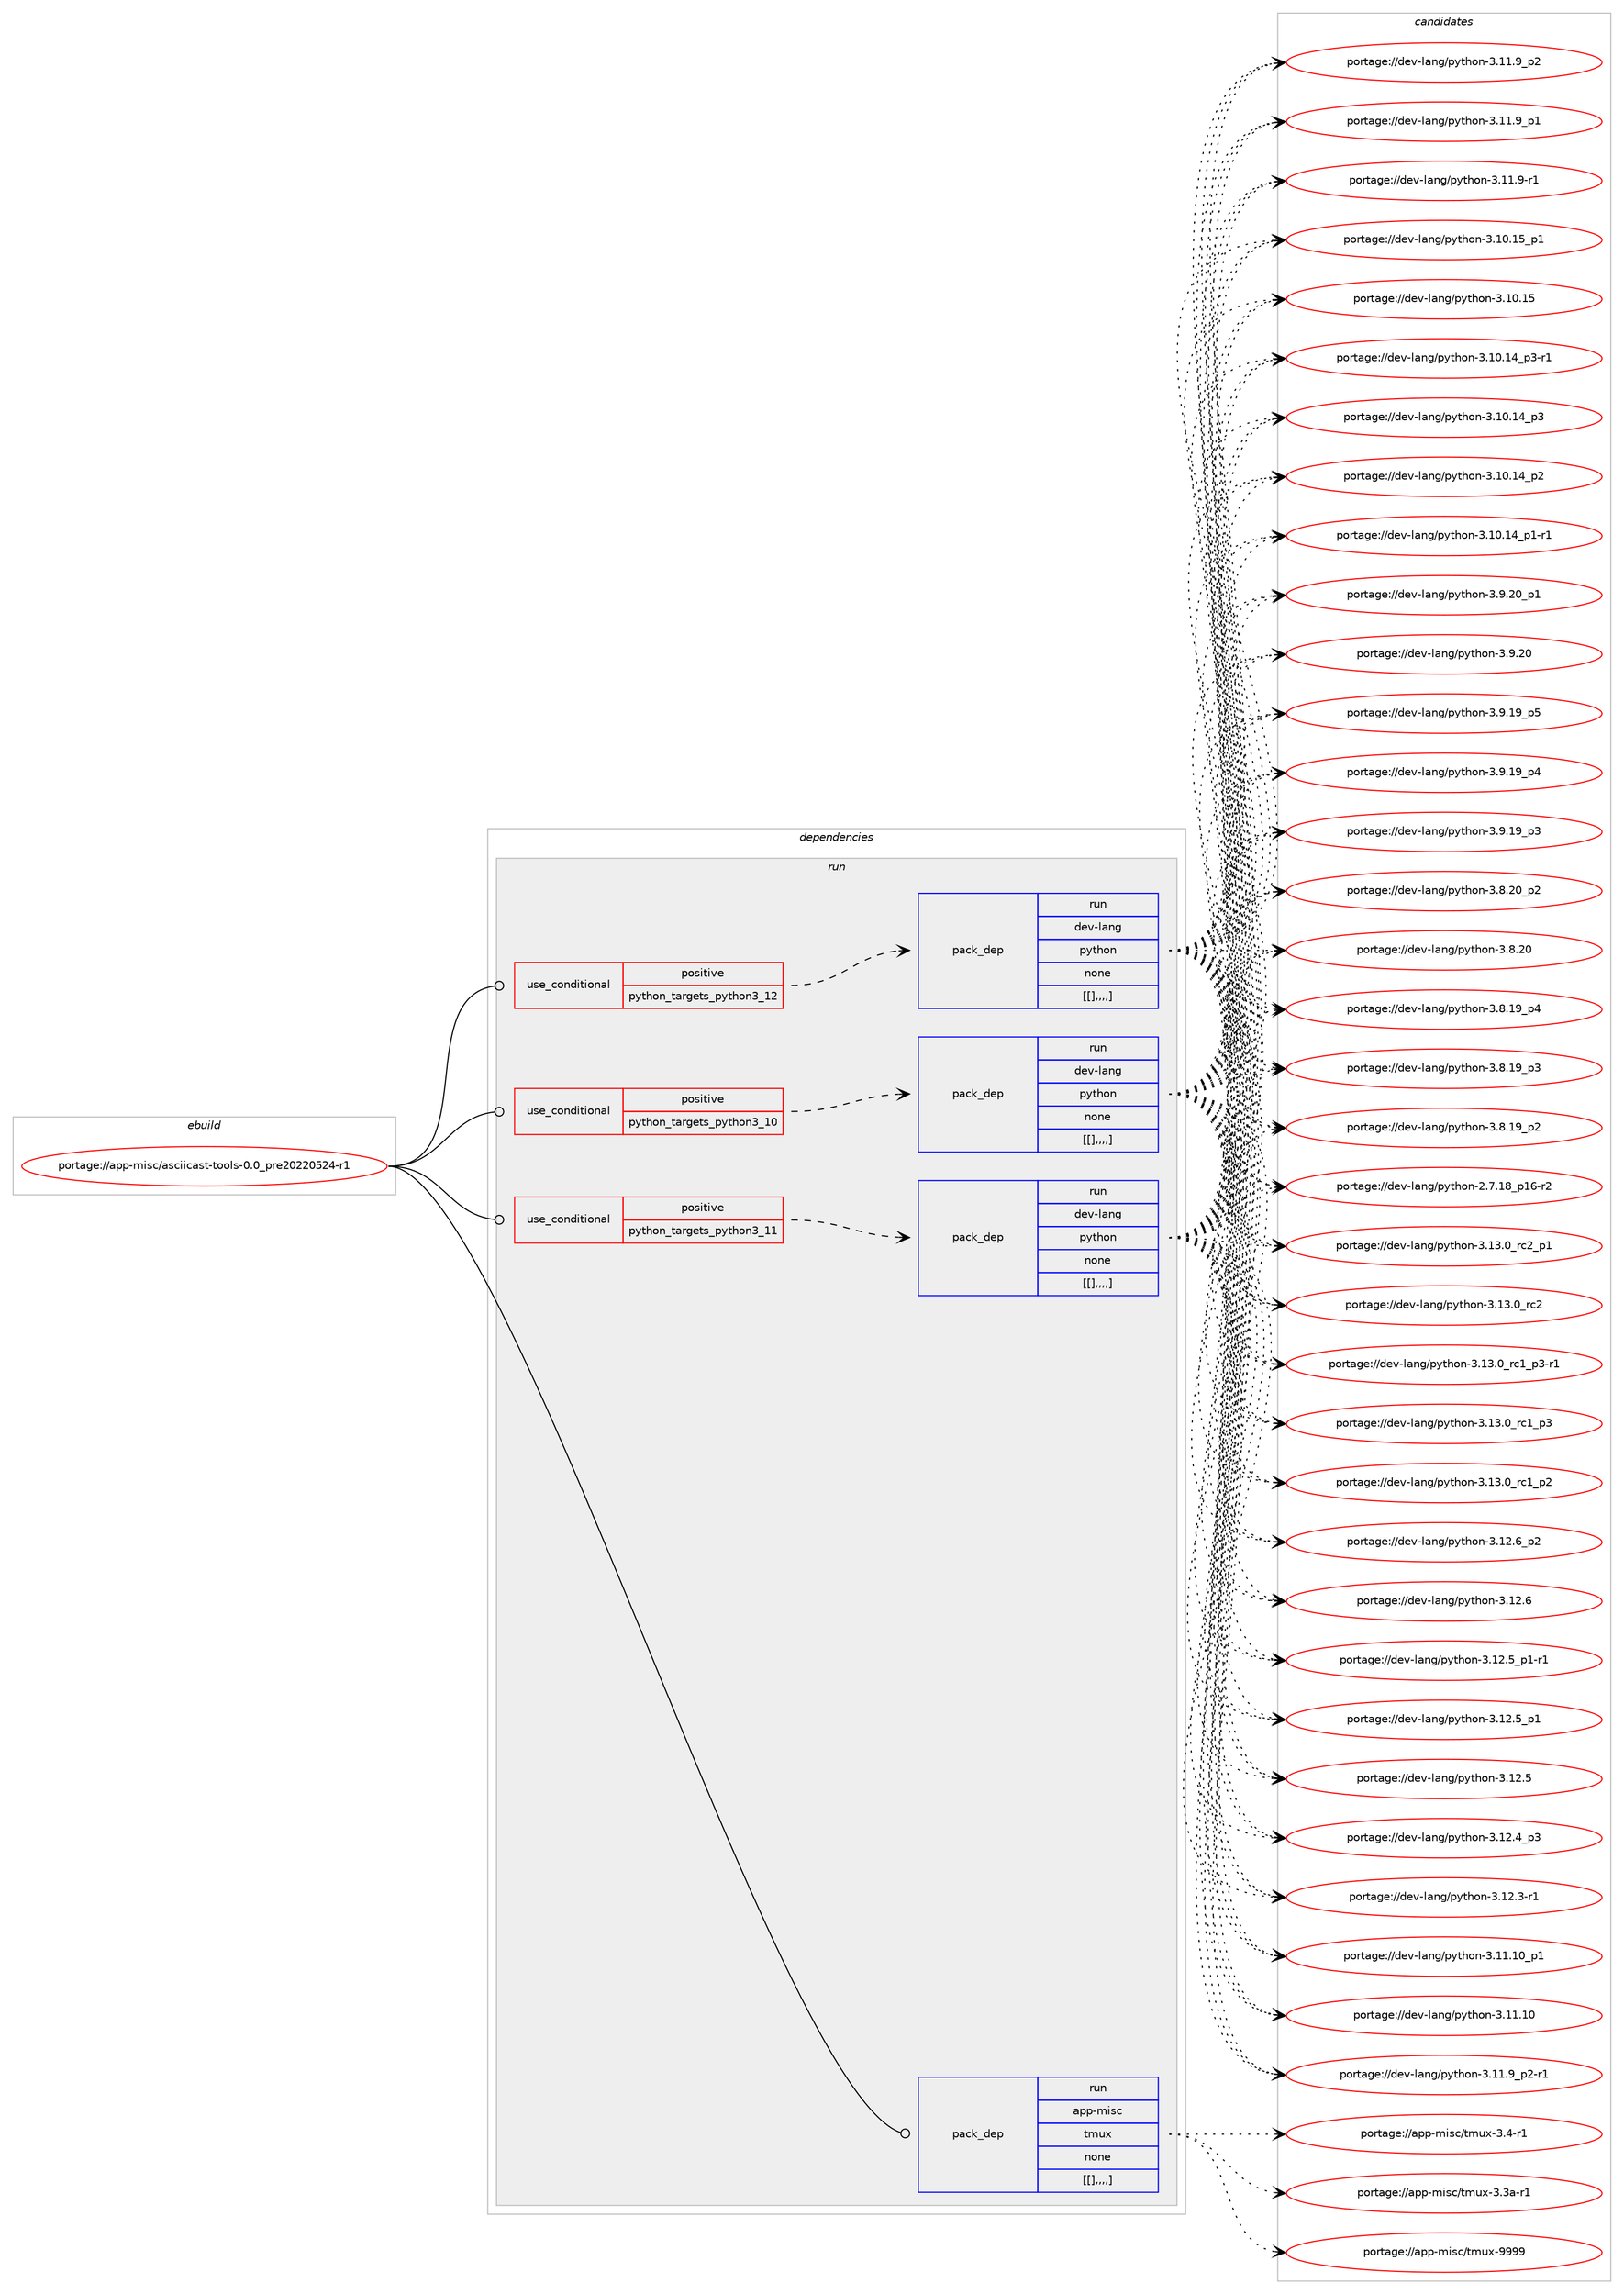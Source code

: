 digraph prolog {

# *************
# Graph options
# *************

newrank=true;
concentrate=true;
compound=true;
graph [rankdir=LR,fontname=Helvetica,fontsize=10,ranksep=1.5];#, ranksep=2.5, nodesep=0.2];
edge  [arrowhead=vee];
node  [fontname=Helvetica,fontsize=10];

# **********
# The ebuild
# **********

subgraph cluster_leftcol {
color=gray;
label=<<i>ebuild</i>>;
id [label="portage://app-misc/asciicast-tools-0.0_pre20220524-r1", color=red, width=4, href="../app-misc/asciicast-tools-0.0_pre20220524-r1.svg"];
}

# ****************
# The dependencies
# ****************

subgraph cluster_midcol {
color=gray;
label=<<i>dependencies</i>>;
subgraph cluster_compile {
fillcolor="#eeeeee";
style=filled;
label=<<i>compile</i>>;
}
subgraph cluster_compileandrun {
fillcolor="#eeeeee";
style=filled;
label=<<i>compile and run</i>>;
}
subgraph cluster_run {
fillcolor="#eeeeee";
style=filled;
label=<<i>run</i>>;
subgraph cond11918 {
dependency40488 [label=<<TABLE BORDER="0" CELLBORDER="1" CELLSPACING="0" CELLPADDING="4"><TR><TD ROWSPAN="3" CELLPADDING="10">use_conditional</TD></TR><TR><TD>positive</TD></TR><TR><TD>python_targets_python3_10</TD></TR></TABLE>>, shape=none, color=red];
subgraph pack28182 {
dependency40489 [label=<<TABLE BORDER="0" CELLBORDER="1" CELLSPACING="0" CELLPADDING="4" WIDTH="220"><TR><TD ROWSPAN="6" CELLPADDING="30">pack_dep</TD></TR><TR><TD WIDTH="110">run</TD></TR><TR><TD>dev-lang</TD></TR><TR><TD>python</TD></TR><TR><TD>none</TD></TR><TR><TD>[[],,,,]</TD></TR></TABLE>>, shape=none, color=blue];
}
dependency40488:e -> dependency40489:w [weight=20,style="dashed",arrowhead="vee"];
}
id:e -> dependency40488:w [weight=20,style="solid",arrowhead="odot"];
subgraph cond11919 {
dependency40490 [label=<<TABLE BORDER="0" CELLBORDER="1" CELLSPACING="0" CELLPADDING="4"><TR><TD ROWSPAN="3" CELLPADDING="10">use_conditional</TD></TR><TR><TD>positive</TD></TR><TR><TD>python_targets_python3_11</TD></TR></TABLE>>, shape=none, color=red];
subgraph pack28183 {
dependency40491 [label=<<TABLE BORDER="0" CELLBORDER="1" CELLSPACING="0" CELLPADDING="4" WIDTH="220"><TR><TD ROWSPAN="6" CELLPADDING="30">pack_dep</TD></TR><TR><TD WIDTH="110">run</TD></TR><TR><TD>dev-lang</TD></TR><TR><TD>python</TD></TR><TR><TD>none</TD></TR><TR><TD>[[],,,,]</TD></TR></TABLE>>, shape=none, color=blue];
}
dependency40490:e -> dependency40491:w [weight=20,style="dashed",arrowhead="vee"];
}
id:e -> dependency40490:w [weight=20,style="solid",arrowhead="odot"];
subgraph cond11920 {
dependency40492 [label=<<TABLE BORDER="0" CELLBORDER="1" CELLSPACING="0" CELLPADDING="4"><TR><TD ROWSPAN="3" CELLPADDING="10">use_conditional</TD></TR><TR><TD>positive</TD></TR><TR><TD>python_targets_python3_12</TD></TR></TABLE>>, shape=none, color=red];
subgraph pack28184 {
dependency40493 [label=<<TABLE BORDER="0" CELLBORDER="1" CELLSPACING="0" CELLPADDING="4" WIDTH="220"><TR><TD ROWSPAN="6" CELLPADDING="30">pack_dep</TD></TR><TR><TD WIDTH="110">run</TD></TR><TR><TD>dev-lang</TD></TR><TR><TD>python</TD></TR><TR><TD>none</TD></TR><TR><TD>[[],,,,]</TD></TR></TABLE>>, shape=none, color=blue];
}
dependency40492:e -> dependency40493:w [weight=20,style="dashed",arrowhead="vee"];
}
id:e -> dependency40492:w [weight=20,style="solid",arrowhead="odot"];
subgraph pack28185 {
dependency40494 [label=<<TABLE BORDER="0" CELLBORDER="1" CELLSPACING="0" CELLPADDING="4" WIDTH="220"><TR><TD ROWSPAN="6" CELLPADDING="30">pack_dep</TD></TR><TR><TD WIDTH="110">run</TD></TR><TR><TD>app-misc</TD></TR><TR><TD>tmux</TD></TR><TR><TD>none</TD></TR><TR><TD>[[],,,,]</TD></TR></TABLE>>, shape=none, color=blue];
}
id:e -> dependency40494:w [weight=20,style="solid",arrowhead="odot"];
}
}

# **************
# The candidates
# **************

subgraph cluster_choices {
rank=same;
color=gray;
label=<<i>candidates</i>>;

subgraph choice28182 {
color=black;
nodesep=1;
choice100101118451089711010347112121116104111110455146495146489511499509511249 [label="portage://dev-lang/python-3.13.0_rc2_p1", color=red, width=4,href="../dev-lang/python-3.13.0_rc2_p1.svg"];
choice10010111845108971101034711212111610411111045514649514648951149950 [label="portage://dev-lang/python-3.13.0_rc2", color=red, width=4,href="../dev-lang/python-3.13.0_rc2.svg"];
choice1001011184510897110103471121211161041111104551464951464895114994995112514511449 [label="portage://dev-lang/python-3.13.0_rc1_p3-r1", color=red, width=4,href="../dev-lang/python-3.13.0_rc1_p3-r1.svg"];
choice100101118451089711010347112121116104111110455146495146489511499499511251 [label="portage://dev-lang/python-3.13.0_rc1_p3", color=red, width=4,href="../dev-lang/python-3.13.0_rc1_p3.svg"];
choice100101118451089711010347112121116104111110455146495146489511499499511250 [label="portage://dev-lang/python-3.13.0_rc1_p2", color=red, width=4,href="../dev-lang/python-3.13.0_rc1_p2.svg"];
choice100101118451089711010347112121116104111110455146495046549511250 [label="portage://dev-lang/python-3.12.6_p2", color=red, width=4,href="../dev-lang/python-3.12.6_p2.svg"];
choice10010111845108971101034711212111610411111045514649504654 [label="portage://dev-lang/python-3.12.6", color=red, width=4,href="../dev-lang/python-3.12.6.svg"];
choice1001011184510897110103471121211161041111104551464950465395112494511449 [label="portage://dev-lang/python-3.12.5_p1-r1", color=red, width=4,href="../dev-lang/python-3.12.5_p1-r1.svg"];
choice100101118451089711010347112121116104111110455146495046539511249 [label="portage://dev-lang/python-3.12.5_p1", color=red, width=4,href="../dev-lang/python-3.12.5_p1.svg"];
choice10010111845108971101034711212111610411111045514649504653 [label="portage://dev-lang/python-3.12.5", color=red, width=4,href="../dev-lang/python-3.12.5.svg"];
choice100101118451089711010347112121116104111110455146495046529511251 [label="portage://dev-lang/python-3.12.4_p3", color=red, width=4,href="../dev-lang/python-3.12.4_p3.svg"];
choice100101118451089711010347112121116104111110455146495046514511449 [label="portage://dev-lang/python-3.12.3-r1", color=red, width=4,href="../dev-lang/python-3.12.3-r1.svg"];
choice10010111845108971101034711212111610411111045514649494649489511249 [label="portage://dev-lang/python-3.11.10_p1", color=red, width=4,href="../dev-lang/python-3.11.10_p1.svg"];
choice1001011184510897110103471121211161041111104551464949464948 [label="portage://dev-lang/python-3.11.10", color=red, width=4,href="../dev-lang/python-3.11.10.svg"];
choice1001011184510897110103471121211161041111104551464949465795112504511449 [label="portage://dev-lang/python-3.11.9_p2-r1", color=red, width=4,href="../dev-lang/python-3.11.9_p2-r1.svg"];
choice100101118451089711010347112121116104111110455146494946579511250 [label="portage://dev-lang/python-3.11.9_p2", color=red, width=4,href="../dev-lang/python-3.11.9_p2.svg"];
choice100101118451089711010347112121116104111110455146494946579511249 [label="portage://dev-lang/python-3.11.9_p1", color=red, width=4,href="../dev-lang/python-3.11.9_p1.svg"];
choice100101118451089711010347112121116104111110455146494946574511449 [label="portage://dev-lang/python-3.11.9-r1", color=red, width=4,href="../dev-lang/python-3.11.9-r1.svg"];
choice10010111845108971101034711212111610411111045514649484649539511249 [label="portage://dev-lang/python-3.10.15_p1", color=red, width=4,href="../dev-lang/python-3.10.15_p1.svg"];
choice1001011184510897110103471121211161041111104551464948464953 [label="portage://dev-lang/python-3.10.15", color=red, width=4,href="../dev-lang/python-3.10.15.svg"];
choice100101118451089711010347112121116104111110455146494846495295112514511449 [label="portage://dev-lang/python-3.10.14_p3-r1", color=red, width=4,href="../dev-lang/python-3.10.14_p3-r1.svg"];
choice10010111845108971101034711212111610411111045514649484649529511251 [label="portage://dev-lang/python-3.10.14_p3", color=red, width=4,href="../dev-lang/python-3.10.14_p3.svg"];
choice10010111845108971101034711212111610411111045514649484649529511250 [label="portage://dev-lang/python-3.10.14_p2", color=red, width=4,href="../dev-lang/python-3.10.14_p2.svg"];
choice100101118451089711010347112121116104111110455146494846495295112494511449 [label="portage://dev-lang/python-3.10.14_p1-r1", color=red, width=4,href="../dev-lang/python-3.10.14_p1-r1.svg"];
choice100101118451089711010347112121116104111110455146574650489511249 [label="portage://dev-lang/python-3.9.20_p1", color=red, width=4,href="../dev-lang/python-3.9.20_p1.svg"];
choice10010111845108971101034711212111610411111045514657465048 [label="portage://dev-lang/python-3.9.20", color=red, width=4,href="../dev-lang/python-3.9.20.svg"];
choice100101118451089711010347112121116104111110455146574649579511253 [label="portage://dev-lang/python-3.9.19_p5", color=red, width=4,href="../dev-lang/python-3.9.19_p5.svg"];
choice100101118451089711010347112121116104111110455146574649579511252 [label="portage://dev-lang/python-3.9.19_p4", color=red, width=4,href="../dev-lang/python-3.9.19_p4.svg"];
choice100101118451089711010347112121116104111110455146574649579511251 [label="portage://dev-lang/python-3.9.19_p3", color=red, width=4,href="../dev-lang/python-3.9.19_p3.svg"];
choice100101118451089711010347112121116104111110455146564650489511250 [label="portage://dev-lang/python-3.8.20_p2", color=red, width=4,href="../dev-lang/python-3.8.20_p2.svg"];
choice10010111845108971101034711212111610411111045514656465048 [label="portage://dev-lang/python-3.8.20", color=red, width=4,href="../dev-lang/python-3.8.20.svg"];
choice100101118451089711010347112121116104111110455146564649579511252 [label="portage://dev-lang/python-3.8.19_p4", color=red, width=4,href="../dev-lang/python-3.8.19_p4.svg"];
choice100101118451089711010347112121116104111110455146564649579511251 [label="portage://dev-lang/python-3.8.19_p3", color=red, width=4,href="../dev-lang/python-3.8.19_p3.svg"];
choice100101118451089711010347112121116104111110455146564649579511250 [label="portage://dev-lang/python-3.8.19_p2", color=red, width=4,href="../dev-lang/python-3.8.19_p2.svg"];
choice100101118451089711010347112121116104111110455046554649569511249544511450 [label="portage://dev-lang/python-2.7.18_p16-r2", color=red, width=4,href="../dev-lang/python-2.7.18_p16-r2.svg"];
dependency40489:e -> choice100101118451089711010347112121116104111110455146495146489511499509511249:w [style=dotted,weight="100"];
dependency40489:e -> choice10010111845108971101034711212111610411111045514649514648951149950:w [style=dotted,weight="100"];
dependency40489:e -> choice1001011184510897110103471121211161041111104551464951464895114994995112514511449:w [style=dotted,weight="100"];
dependency40489:e -> choice100101118451089711010347112121116104111110455146495146489511499499511251:w [style=dotted,weight="100"];
dependency40489:e -> choice100101118451089711010347112121116104111110455146495146489511499499511250:w [style=dotted,weight="100"];
dependency40489:e -> choice100101118451089711010347112121116104111110455146495046549511250:w [style=dotted,weight="100"];
dependency40489:e -> choice10010111845108971101034711212111610411111045514649504654:w [style=dotted,weight="100"];
dependency40489:e -> choice1001011184510897110103471121211161041111104551464950465395112494511449:w [style=dotted,weight="100"];
dependency40489:e -> choice100101118451089711010347112121116104111110455146495046539511249:w [style=dotted,weight="100"];
dependency40489:e -> choice10010111845108971101034711212111610411111045514649504653:w [style=dotted,weight="100"];
dependency40489:e -> choice100101118451089711010347112121116104111110455146495046529511251:w [style=dotted,weight="100"];
dependency40489:e -> choice100101118451089711010347112121116104111110455146495046514511449:w [style=dotted,weight="100"];
dependency40489:e -> choice10010111845108971101034711212111610411111045514649494649489511249:w [style=dotted,weight="100"];
dependency40489:e -> choice1001011184510897110103471121211161041111104551464949464948:w [style=dotted,weight="100"];
dependency40489:e -> choice1001011184510897110103471121211161041111104551464949465795112504511449:w [style=dotted,weight="100"];
dependency40489:e -> choice100101118451089711010347112121116104111110455146494946579511250:w [style=dotted,weight="100"];
dependency40489:e -> choice100101118451089711010347112121116104111110455146494946579511249:w [style=dotted,weight="100"];
dependency40489:e -> choice100101118451089711010347112121116104111110455146494946574511449:w [style=dotted,weight="100"];
dependency40489:e -> choice10010111845108971101034711212111610411111045514649484649539511249:w [style=dotted,weight="100"];
dependency40489:e -> choice1001011184510897110103471121211161041111104551464948464953:w [style=dotted,weight="100"];
dependency40489:e -> choice100101118451089711010347112121116104111110455146494846495295112514511449:w [style=dotted,weight="100"];
dependency40489:e -> choice10010111845108971101034711212111610411111045514649484649529511251:w [style=dotted,weight="100"];
dependency40489:e -> choice10010111845108971101034711212111610411111045514649484649529511250:w [style=dotted,weight="100"];
dependency40489:e -> choice100101118451089711010347112121116104111110455146494846495295112494511449:w [style=dotted,weight="100"];
dependency40489:e -> choice100101118451089711010347112121116104111110455146574650489511249:w [style=dotted,weight="100"];
dependency40489:e -> choice10010111845108971101034711212111610411111045514657465048:w [style=dotted,weight="100"];
dependency40489:e -> choice100101118451089711010347112121116104111110455146574649579511253:w [style=dotted,weight="100"];
dependency40489:e -> choice100101118451089711010347112121116104111110455146574649579511252:w [style=dotted,weight="100"];
dependency40489:e -> choice100101118451089711010347112121116104111110455146574649579511251:w [style=dotted,weight="100"];
dependency40489:e -> choice100101118451089711010347112121116104111110455146564650489511250:w [style=dotted,weight="100"];
dependency40489:e -> choice10010111845108971101034711212111610411111045514656465048:w [style=dotted,weight="100"];
dependency40489:e -> choice100101118451089711010347112121116104111110455146564649579511252:w [style=dotted,weight="100"];
dependency40489:e -> choice100101118451089711010347112121116104111110455146564649579511251:w [style=dotted,weight="100"];
dependency40489:e -> choice100101118451089711010347112121116104111110455146564649579511250:w [style=dotted,weight="100"];
dependency40489:e -> choice100101118451089711010347112121116104111110455046554649569511249544511450:w [style=dotted,weight="100"];
}
subgraph choice28183 {
color=black;
nodesep=1;
choice100101118451089711010347112121116104111110455146495146489511499509511249 [label="portage://dev-lang/python-3.13.0_rc2_p1", color=red, width=4,href="../dev-lang/python-3.13.0_rc2_p1.svg"];
choice10010111845108971101034711212111610411111045514649514648951149950 [label="portage://dev-lang/python-3.13.0_rc2", color=red, width=4,href="../dev-lang/python-3.13.0_rc2.svg"];
choice1001011184510897110103471121211161041111104551464951464895114994995112514511449 [label="portage://dev-lang/python-3.13.0_rc1_p3-r1", color=red, width=4,href="../dev-lang/python-3.13.0_rc1_p3-r1.svg"];
choice100101118451089711010347112121116104111110455146495146489511499499511251 [label="portage://dev-lang/python-3.13.0_rc1_p3", color=red, width=4,href="../dev-lang/python-3.13.0_rc1_p3.svg"];
choice100101118451089711010347112121116104111110455146495146489511499499511250 [label="portage://dev-lang/python-3.13.0_rc1_p2", color=red, width=4,href="../dev-lang/python-3.13.0_rc1_p2.svg"];
choice100101118451089711010347112121116104111110455146495046549511250 [label="portage://dev-lang/python-3.12.6_p2", color=red, width=4,href="../dev-lang/python-3.12.6_p2.svg"];
choice10010111845108971101034711212111610411111045514649504654 [label="portage://dev-lang/python-3.12.6", color=red, width=4,href="../dev-lang/python-3.12.6.svg"];
choice1001011184510897110103471121211161041111104551464950465395112494511449 [label="portage://dev-lang/python-3.12.5_p1-r1", color=red, width=4,href="../dev-lang/python-3.12.5_p1-r1.svg"];
choice100101118451089711010347112121116104111110455146495046539511249 [label="portage://dev-lang/python-3.12.5_p1", color=red, width=4,href="../dev-lang/python-3.12.5_p1.svg"];
choice10010111845108971101034711212111610411111045514649504653 [label="portage://dev-lang/python-3.12.5", color=red, width=4,href="../dev-lang/python-3.12.5.svg"];
choice100101118451089711010347112121116104111110455146495046529511251 [label="portage://dev-lang/python-3.12.4_p3", color=red, width=4,href="../dev-lang/python-3.12.4_p3.svg"];
choice100101118451089711010347112121116104111110455146495046514511449 [label="portage://dev-lang/python-3.12.3-r1", color=red, width=4,href="../dev-lang/python-3.12.3-r1.svg"];
choice10010111845108971101034711212111610411111045514649494649489511249 [label="portage://dev-lang/python-3.11.10_p1", color=red, width=4,href="../dev-lang/python-3.11.10_p1.svg"];
choice1001011184510897110103471121211161041111104551464949464948 [label="portage://dev-lang/python-3.11.10", color=red, width=4,href="../dev-lang/python-3.11.10.svg"];
choice1001011184510897110103471121211161041111104551464949465795112504511449 [label="portage://dev-lang/python-3.11.9_p2-r1", color=red, width=4,href="../dev-lang/python-3.11.9_p2-r1.svg"];
choice100101118451089711010347112121116104111110455146494946579511250 [label="portage://dev-lang/python-3.11.9_p2", color=red, width=4,href="../dev-lang/python-3.11.9_p2.svg"];
choice100101118451089711010347112121116104111110455146494946579511249 [label="portage://dev-lang/python-3.11.9_p1", color=red, width=4,href="../dev-lang/python-3.11.9_p1.svg"];
choice100101118451089711010347112121116104111110455146494946574511449 [label="portage://dev-lang/python-3.11.9-r1", color=red, width=4,href="../dev-lang/python-3.11.9-r1.svg"];
choice10010111845108971101034711212111610411111045514649484649539511249 [label="portage://dev-lang/python-3.10.15_p1", color=red, width=4,href="../dev-lang/python-3.10.15_p1.svg"];
choice1001011184510897110103471121211161041111104551464948464953 [label="portage://dev-lang/python-3.10.15", color=red, width=4,href="../dev-lang/python-3.10.15.svg"];
choice100101118451089711010347112121116104111110455146494846495295112514511449 [label="portage://dev-lang/python-3.10.14_p3-r1", color=red, width=4,href="../dev-lang/python-3.10.14_p3-r1.svg"];
choice10010111845108971101034711212111610411111045514649484649529511251 [label="portage://dev-lang/python-3.10.14_p3", color=red, width=4,href="../dev-lang/python-3.10.14_p3.svg"];
choice10010111845108971101034711212111610411111045514649484649529511250 [label="portage://dev-lang/python-3.10.14_p2", color=red, width=4,href="../dev-lang/python-3.10.14_p2.svg"];
choice100101118451089711010347112121116104111110455146494846495295112494511449 [label="portage://dev-lang/python-3.10.14_p1-r1", color=red, width=4,href="../dev-lang/python-3.10.14_p1-r1.svg"];
choice100101118451089711010347112121116104111110455146574650489511249 [label="portage://dev-lang/python-3.9.20_p1", color=red, width=4,href="../dev-lang/python-3.9.20_p1.svg"];
choice10010111845108971101034711212111610411111045514657465048 [label="portage://dev-lang/python-3.9.20", color=red, width=4,href="../dev-lang/python-3.9.20.svg"];
choice100101118451089711010347112121116104111110455146574649579511253 [label="portage://dev-lang/python-3.9.19_p5", color=red, width=4,href="../dev-lang/python-3.9.19_p5.svg"];
choice100101118451089711010347112121116104111110455146574649579511252 [label="portage://dev-lang/python-3.9.19_p4", color=red, width=4,href="../dev-lang/python-3.9.19_p4.svg"];
choice100101118451089711010347112121116104111110455146574649579511251 [label="portage://dev-lang/python-3.9.19_p3", color=red, width=4,href="../dev-lang/python-3.9.19_p3.svg"];
choice100101118451089711010347112121116104111110455146564650489511250 [label="portage://dev-lang/python-3.8.20_p2", color=red, width=4,href="../dev-lang/python-3.8.20_p2.svg"];
choice10010111845108971101034711212111610411111045514656465048 [label="portage://dev-lang/python-3.8.20", color=red, width=4,href="../dev-lang/python-3.8.20.svg"];
choice100101118451089711010347112121116104111110455146564649579511252 [label="portage://dev-lang/python-3.8.19_p4", color=red, width=4,href="../dev-lang/python-3.8.19_p4.svg"];
choice100101118451089711010347112121116104111110455146564649579511251 [label="portage://dev-lang/python-3.8.19_p3", color=red, width=4,href="../dev-lang/python-3.8.19_p3.svg"];
choice100101118451089711010347112121116104111110455146564649579511250 [label="portage://dev-lang/python-3.8.19_p2", color=red, width=4,href="../dev-lang/python-3.8.19_p2.svg"];
choice100101118451089711010347112121116104111110455046554649569511249544511450 [label="portage://dev-lang/python-2.7.18_p16-r2", color=red, width=4,href="../dev-lang/python-2.7.18_p16-r2.svg"];
dependency40491:e -> choice100101118451089711010347112121116104111110455146495146489511499509511249:w [style=dotted,weight="100"];
dependency40491:e -> choice10010111845108971101034711212111610411111045514649514648951149950:w [style=dotted,weight="100"];
dependency40491:e -> choice1001011184510897110103471121211161041111104551464951464895114994995112514511449:w [style=dotted,weight="100"];
dependency40491:e -> choice100101118451089711010347112121116104111110455146495146489511499499511251:w [style=dotted,weight="100"];
dependency40491:e -> choice100101118451089711010347112121116104111110455146495146489511499499511250:w [style=dotted,weight="100"];
dependency40491:e -> choice100101118451089711010347112121116104111110455146495046549511250:w [style=dotted,weight="100"];
dependency40491:e -> choice10010111845108971101034711212111610411111045514649504654:w [style=dotted,weight="100"];
dependency40491:e -> choice1001011184510897110103471121211161041111104551464950465395112494511449:w [style=dotted,weight="100"];
dependency40491:e -> choice100101118451089711010347112121116104111110455146495046539511249:w [style=dotted,weight="100"];
dependency40491:e -> choice10010111845108971101034711212111610411111045514649504653:w [style=dotted,weight="100"];
dependency40491:e -> choice100101118451089711010347112121116104111110455146495046529511251:w [style=dotted,weight="100"];
dependency40491:e -> choice100101118451089711010347112121116104111110455146495046514511449:w [style=dotted,weight="100"];
dependency40491:e -> choice10010111845108971101034711212111610411111045514649494649489511249:w [style=dotted,weight="100"];
dependency40491:e -> choice1001011184510897110103471121211161041111104551464949464948:w [style=dotted,weight="100"];
dependency40491:e -> choice1001011184510897110103471121211161041111104551464949465795112504511449:w [style=dotted,weight="100"];
dependency40491:e -> choice100101118451089711010347112121116104111110455146494946579511250:w [style=dotted,weight="100"];
dependency40491:e -> choice100101118451089711010347112121116104111110455146494946579511249:w [style=dotted,weight="100"];
dependency40491:e -> choice100101118451089711010347112121116104111110455146494946574511449:w [style=dotted,weight="100"];
dependency40491:e -> choice10010111845108971101034711212111610411111045514649484649539511249:w [style=dotted,weight="100"];
dependency40491:e -> choice1001011184510897110103471121211161041111104551464948464953:w [style=dotted,weight="100"];
dependency40491:e -> choice100101118451089711010347112121116104111110455146494846495295112514511449:w [style=dotted,weight="100"];
dependency40491:e -> choice10010111845108971101034711212111610411111045514649484649529511251:w [style=dotted,weight="100"];
dependency40491:e -> choice10010111845108971101034711212111610411111045514649484649529511250:w [style=dotted,weight="100"];
dependency40491:e -> choice100101118451089711010347112121116104111110455146494846495295112494511449:w [style=dotted,weight="100"];
dependency40491:e -> choice100101118451089711010347112121116104111110455146574650489511249:w [style=dotted,weight="100"];
dependency40491:e -> choice10010111845108971101034711212111610411111045514657465048:w [style=dotted,weight="100"];
dependency40491:e -> choice100101118451089711010347112121116104111110455146574649579511253:w [style=dotted,weight="100"];
dependency40491:e -> choice100101118451089711010347112121116104111110455146574649579511252:w [style=dotted,weight="100"];
dependency40491:e -> choice100101118451089711010347112121116104111110455146574649579511251:w [style=dotted,weight="100"];
dependency40491:e -> choice100101118451089711010347112121116104111110455146564650489511250:w [style=dotted,weight="100"];
dependency40491:e -> choice10010111845108971101034711212111610411111045514656465048:w [style=dotted,weight="100"];
dependency40491:e -> choice100101118451089711010347112121116104111110455146564649579511252:w [style=dotted,weight="100"];
dependency40491:e -> choice100101118451089711010347112121116104111110455146564649579511251:w [style=dotted,weight="100"];
dependency40491:e -> choice100101118451089711010347112121116104111110455146564649579511250:w [style=dotted,weight="100"];
dependency40491:e -> choice100101118451089711010347112121116104111110455046554649569511249544511450:w [style=dotted,weight="100"];
}
subgraph choice28184 {
color=black;
nodesep=1;
choice100101118451089711010347112121116104111110455146495146489511499509511249 [label="portage://dev-lang/python-3.13.0_rc2_p1", color=red, width=4,href="../dev-lang/python-3.13.0_rc2_p1.svg"];
choice10010111845108971101034711212111610411111045514649514648951149950 [label="portage://dev-lang/python-3.13.0_rc2", color=red, width=4,href="../dev-lang/python-3.13.0_rc2.svg"];
choice1001011184510897110103471121211161041111104551464951464895114994995112514511449 [label="portage://dev-lang/python-3.13.0_rc1_p3-r1", color=red, width=4,href="../dev-lang/python-3.13.0_rc1_p3-r1.svg"];
choice100101118451089711010347112121116104111110455146495146489511499499511251 [label="portage://dev-lang/python-3.13.0_rc1_p3", color=red, width=4,href="../dev-lang/python-3.13.0_rc1_p3.svg"];
choice100101118451089711010347112121116104111110455146495146489511499499511250 [label="portage://dev-lang/python-3.13.0_rc1_p2", color=red, width=4,href="../dev-lang/python-3.13.0_rc1_p2.svg"];
choice100101118451089711010347112121116104111110455146495046549511250 [label="portage://dev-lang/python-3.12.6_p2", color=red, width=4,href="../dev-lang/python-3.12.6_p2.svg"];
choice10010111845108971101034711212111610411111045514649504654 [label="portage://dev-lang/python-3.12.6", color=red, width=4,href="../dev-lang/python-3.12.6.svg"];
choice1001011184510897110103471121211161041111104551464950465395112494511449 [label="portage://dev-lang/python-3.12.5_p1-r1", color=red, width=4,href="../dev-lang/python-3.12.5_p1-r1.svg"];
choice100101118451089711010347112121116104111110455146495046539511249 [label="portage://dev-lang/python-3.12.5_p1", color=red, width=4,href="../dev-lang/python-3.12.5_p1.svg"];
choice10010111845108971101034711212111610411111045514649504653 [label="portage://dev-lang/python-3.12.5", color=red, width=4,href="../dev-lang/python-3.12.5.svg"];
choice100101118451089711010347112121116104111110455146495046529511251 [label="portage://dev-lang/python-3.12.4_p3", color=red, width=4,href="../dev-lang/python-3.12.4_p3.svg"];
choice100101118451089711010347112121116104111110455146495046514511449 [label="portage://dev-lang/python-3.12.3-r1", color=red, width=4,href="../dev-lang/python-3.12.3-r1.svg"];
choice10010111845108971101034711212111610411111045514649494649489511249 [label="portage://dev-lang/python-3.11.10_p1", color=red, width=4,href="../dev-lang/python-3.11.10_p1.svg"];
choice1001011184510897110103471121211161041111104551464949464948 [label="portage://dev-lang/python-3.11.10", color=red, width=4,href="../dev-lang/python-3.11.10.svg"];
choice1001011184510897110103471121211161041111104551464949465795112504511449 [label="portage://dev-lang/python-3.11.9_p2-r1", color=red, width=4,href="../dev-lang/python-3.11.9_p2-r1.svg"];
choice100101118451089711010347112121116104111110455146494946579511250 [label="portage://dev-lang/python-3.11.9_p2", color=red, width=4,href="../dev-lang/python-3.11.9_p2.svg"];
choice100101118451089711010347112121116104111110455146494946579511249 [label="portage://dev-lang/python-3.11.9_p1", color=red, width=4,href="../dev-lang/python-3.11.9_p1.svg"];
choice100101118451089711010347112121116104111110455146494946574511449 [label="portage://dev-lang/python-3.11.9-r1", color=red, width=4,href="../dev-lang/python-3.11.9-r1.svg"];
choice10010111845108971101034711212111610411111045514649484649539511249 [label="portage://dev-lang/python-3.10.15_p1", color=red, width=4,href="../dev-lang/python-3.10.15_p1.svg"];
choice1001011184510897110103471121211161041111104551464948464953 [label="portage://dev-lang/python-3.10.15", color=red, width=4,href="../dev-lang/python-3.10.15.svg"];
choice100101118451089711010347112121116104111110455146494846495295112514511449 [label="portage://dev-lang/python-3.10.14_p3-r1", color=red, width=4,href="../dev-lang/python-3.10.14_p3-r1.svg"];
choice10010111845108971101034711212111610411111045514649484649529511251 [label="portage://dev-lang/python-3.10.14_p3", color=red, width=4,href="../dev-lang/python-3.10.14_p3.svg"];
choice10010111845108971101034711212111610411111045514649484649529511250 [label="portage://dev-lang/python-3.10.14_p2", color=red, width=4,href="../dev-lang/python-3.10.14_p2.svg"];
choice100101118451089711010347112121116104111110455146494846495295112494511449 [label="portage://dev-lang/python-3.10.14_p1-r1", color=red, width=4,href="../dev-lang/python-3.10.14_p1-r1.svg"];
choice100101118451089711010347112121116104111110455146574650489511249 [label="portage://dev-lang/python-3.9.20_p1", color=red, width=4,href="../dev-lang/python-3.9.20_p1.svg"];
choice10010111845108971101034711212111610411111045514657465048 [label="portage://dev-lang/python-3.9.20", color=red, width=4,href="../dev-lang/python-3.9.20.svg"];
choice100101118451089711010347112121116104111110455146574649579511253 [label="portage://dev-lang/python-3.9.19_p5", color=red, width=4,href="../dev-lang/python-3.9.19_p5.svg"];
choice100101118451089711010347112121116104111110455146574649579511252 [label="portage://dev-lang/python-3.9.19_p4", color=red, width=4,href="../dev-lang/python-3.9.19_p4.svg"];
choice100101118451089711010347112121116104111110455146574649579511251 [label="portage://dev-lang/python-3.9.19_p3", color=red, width=4,href="../dev-lang/python-3.9.19_p3.svg"];
choice100101118451089711010347112121116104111110455146564650489511250 [label="portage://dev-lang/python-3.8.20_p2", color=red, width=4,href="../dev-lang/python-3.8.20_p2.svg"];
choice10010111845108971101034711212111610411111045514656465048 [label="portage://dev-lang/python-3.8.20", color=red, width=4,href="../dev-lang/python-3.8.20.svg"];
choice100101118451089711010347112121116104111110455146564649579511252 [label="portage://dev-lang/python-3.8.19_p4", color=red, width=4,href="../dev-lang/python-3.8.19_p4.svg"];
choice100101118451089711010347112121116104111110455146564649579511251 [label="portage://dev-lang/python-3.8.19_p3", color=red, width=4,href="../dev-lang/python-3.8.19_p3.svg"];
choice100101118451089711010347112121116104111110455146564649579511250 [label="portage://dev-lang/python-3.8.19_p2", color=red, width=4,href="../dev-lang/python-3.8.19_p2.svg"];
choice100101118451089711010347112121116104111110455046554649569511249544511450 [label="portage://dev-lang/python-2.7.18_p16-r2", color=red, width=4,href="../dev-lang/python-2.7.18_p16-r2.svg"];
dependency40493:e -> choice100101118451089711010347112121116104111110455146495146489511499509511249:w [style=dotted,weight="100"];
dependency40493:e -> choice10010111845108971101034711212111610411111045514649514648951149950:w [style=dotted,weight="100"];
dependency40493:e -> choice1001011184510897110103471121211161041111104551464951464895114994995112514511449:w [style=dotted,weight="100"];
dependency40493:e -> choice100101118451089711010347112121116104111110455146495146489511499499511251:w [style=dotted,weight="100"];
dependency40493:e -> choice100101118451089711010347112121116104111110455146495146489511499499511250:w [style=dotted,weight="100"];
dependency40493:e -> choice100101118451089711010347112121116104111110455146495046549511250:w [style=dotted,weight="100"];
dependency40493:e -> choice10010111845108971101034711212111610411111045514649504654:w [style=dotted,weight="100"];
dependency40493:e -> choice1001011184510897110103471121211161041111104551464950465395112494511449:w [style=dotted,weight="100"];
dependency40493:e -> choice100101118451089711010347112121116104111110455146495046539511249:w [style=dotted,weight="100"];
dependency40493:e -> choice10010111845108971101034711212111610411111045514649504653:w [style=dotted,weight="100"];
dependency40493:e -> choice100101118451089711010347112121116104111110455146495046529511251:w [style=dotted,weight="100"];
dependency40493:e -> choice100101118451089711010347112121116104111110455146495046514511449:w [style=dotted,weight="100"];
dependency40493:e -> choice10010111845108971101034711212111610411111045514649494649489511249:w [style=dotted,weight="100"];
dependency40493:e -> choice1001011184510897110103471121211161041111104551464949464948:w [style=dotted,weight="100"];
dependency40493:e -> choice1001011184510897110103471121211161041111104551464949465795112504511449:w [style=dotted,weight="100"];
dependency40493:e -> choice100101118451089711010347112121116104111110455146494946579511250:w [style=dotted,weight="100"];
dependency40493:e -> choice100101118451089711010347112121116104111110455146494946579511249:w [style=dotted,weight="100"];
dependency40493:e -> choice100101118451089711010347112121116104111110455146494946574511449:w [style=dotted,weight="100"];
dependency40493:e -> choice10010111845108971101034711212111610411111045514649484649539511249:w [style=dotted,weight="100"];
dependency40493:e -> choice1001011184510897110103471121211161041111104551464948464953:w [style=dotted,weight="100"];
dependency40493:e -> choice100101118451089711010347112121116104111110455146494846495295112514511449:w [style=dotted,weight="100"];
dependency40493:e -> choice10010111845108971101034711212111610411111045514649484649529511251:w [style=dotted,weight="100"];
dependency40493:e -> choice10010111845108971101034711212111610411111045514649484649529511250:w [style=dotted,weight="100"];
dependency40493:e -> choice100101118451089711010347112121116104111110455146494846495295112494511449:w [style=dotted,weight="100"];
dependency40493:e -> choice100101118451089711010347112121116104111110455146574650489511249:w [style=dotted,weight="100"];
dependency40493:e -> choice10010111845108971101034711212111610411111045514657465048:w [style=dotted,weight="100"];
dependency40493:e -> choice100101118451089711010347112121116104111110455146574649579511253:w [style=dotted,weight="100"];
dependency40493:e -> choice100101118451089711010347112121116104111110455146574649579511252:w [style=dotted,weight="100"];
dependency40493:e -> choice100101118451089711010347112121116104111110455146574649579511251:w [style=dotted,weight="100"];
dependency40493:e -> choice100101118451089711010347112121116104111110455146564650489511250:w [style=dotted,weight="100"];
dependency40493:e -> choice10010111845108971101034711212111610411111045514656465048:w [style=dotted,weight="100"];
dependency40493:e -> choice100101118451089711010347112121116104111110455146564649579511252:w [style=dotted,weight="100"];
dependency40493:e -> choice100101118451089711010347112121116104111110455146564649579511251:w [style=dotted,weight="100"];
dependency40493:e -> choice100101118451089711010347112121116104111110455146564649579511250:w [style=dotted,weight="100"];
dependency40493:e -> choice100101118451089711010347112121116104111110455046554649569511249544511450:w [style=dotted,weight="100"];
}
subgraph choice28185 {
color=black;
nodesep=1;
choice971121124510910511599471161091171204557575757 [label="portage://app-misc/tmux-9999", color=red, width=4,href="../app-misc/tmux-9999.svg"];
choice97112112451091051159947116109117120455146524511449 [label="portage://app-misc/tmux-3.4-r1", color=red, width=4,href="../app-misc/tmux-3.4-r1.svg"];
choice9711211245109105115994711610911712045514651974511449 [label="portage://app-misc/tmux-3.3a-r1", color=red, width=4,href="../app-misc/tmux-3.3a-r1.svg"];
dependency40494:e -> choice971121124510910511599471161091171204557575757:w [style=dotted,weight="100"];
dependency40494:e -> choice97112112451091051159947116109117120455146524511449:w [style=dotted,weight="100"];
dependency40494:e -> choice9711211245109105115994711610911712045514651974511449:w [style=dotted,weight="100"];
}
}

}
